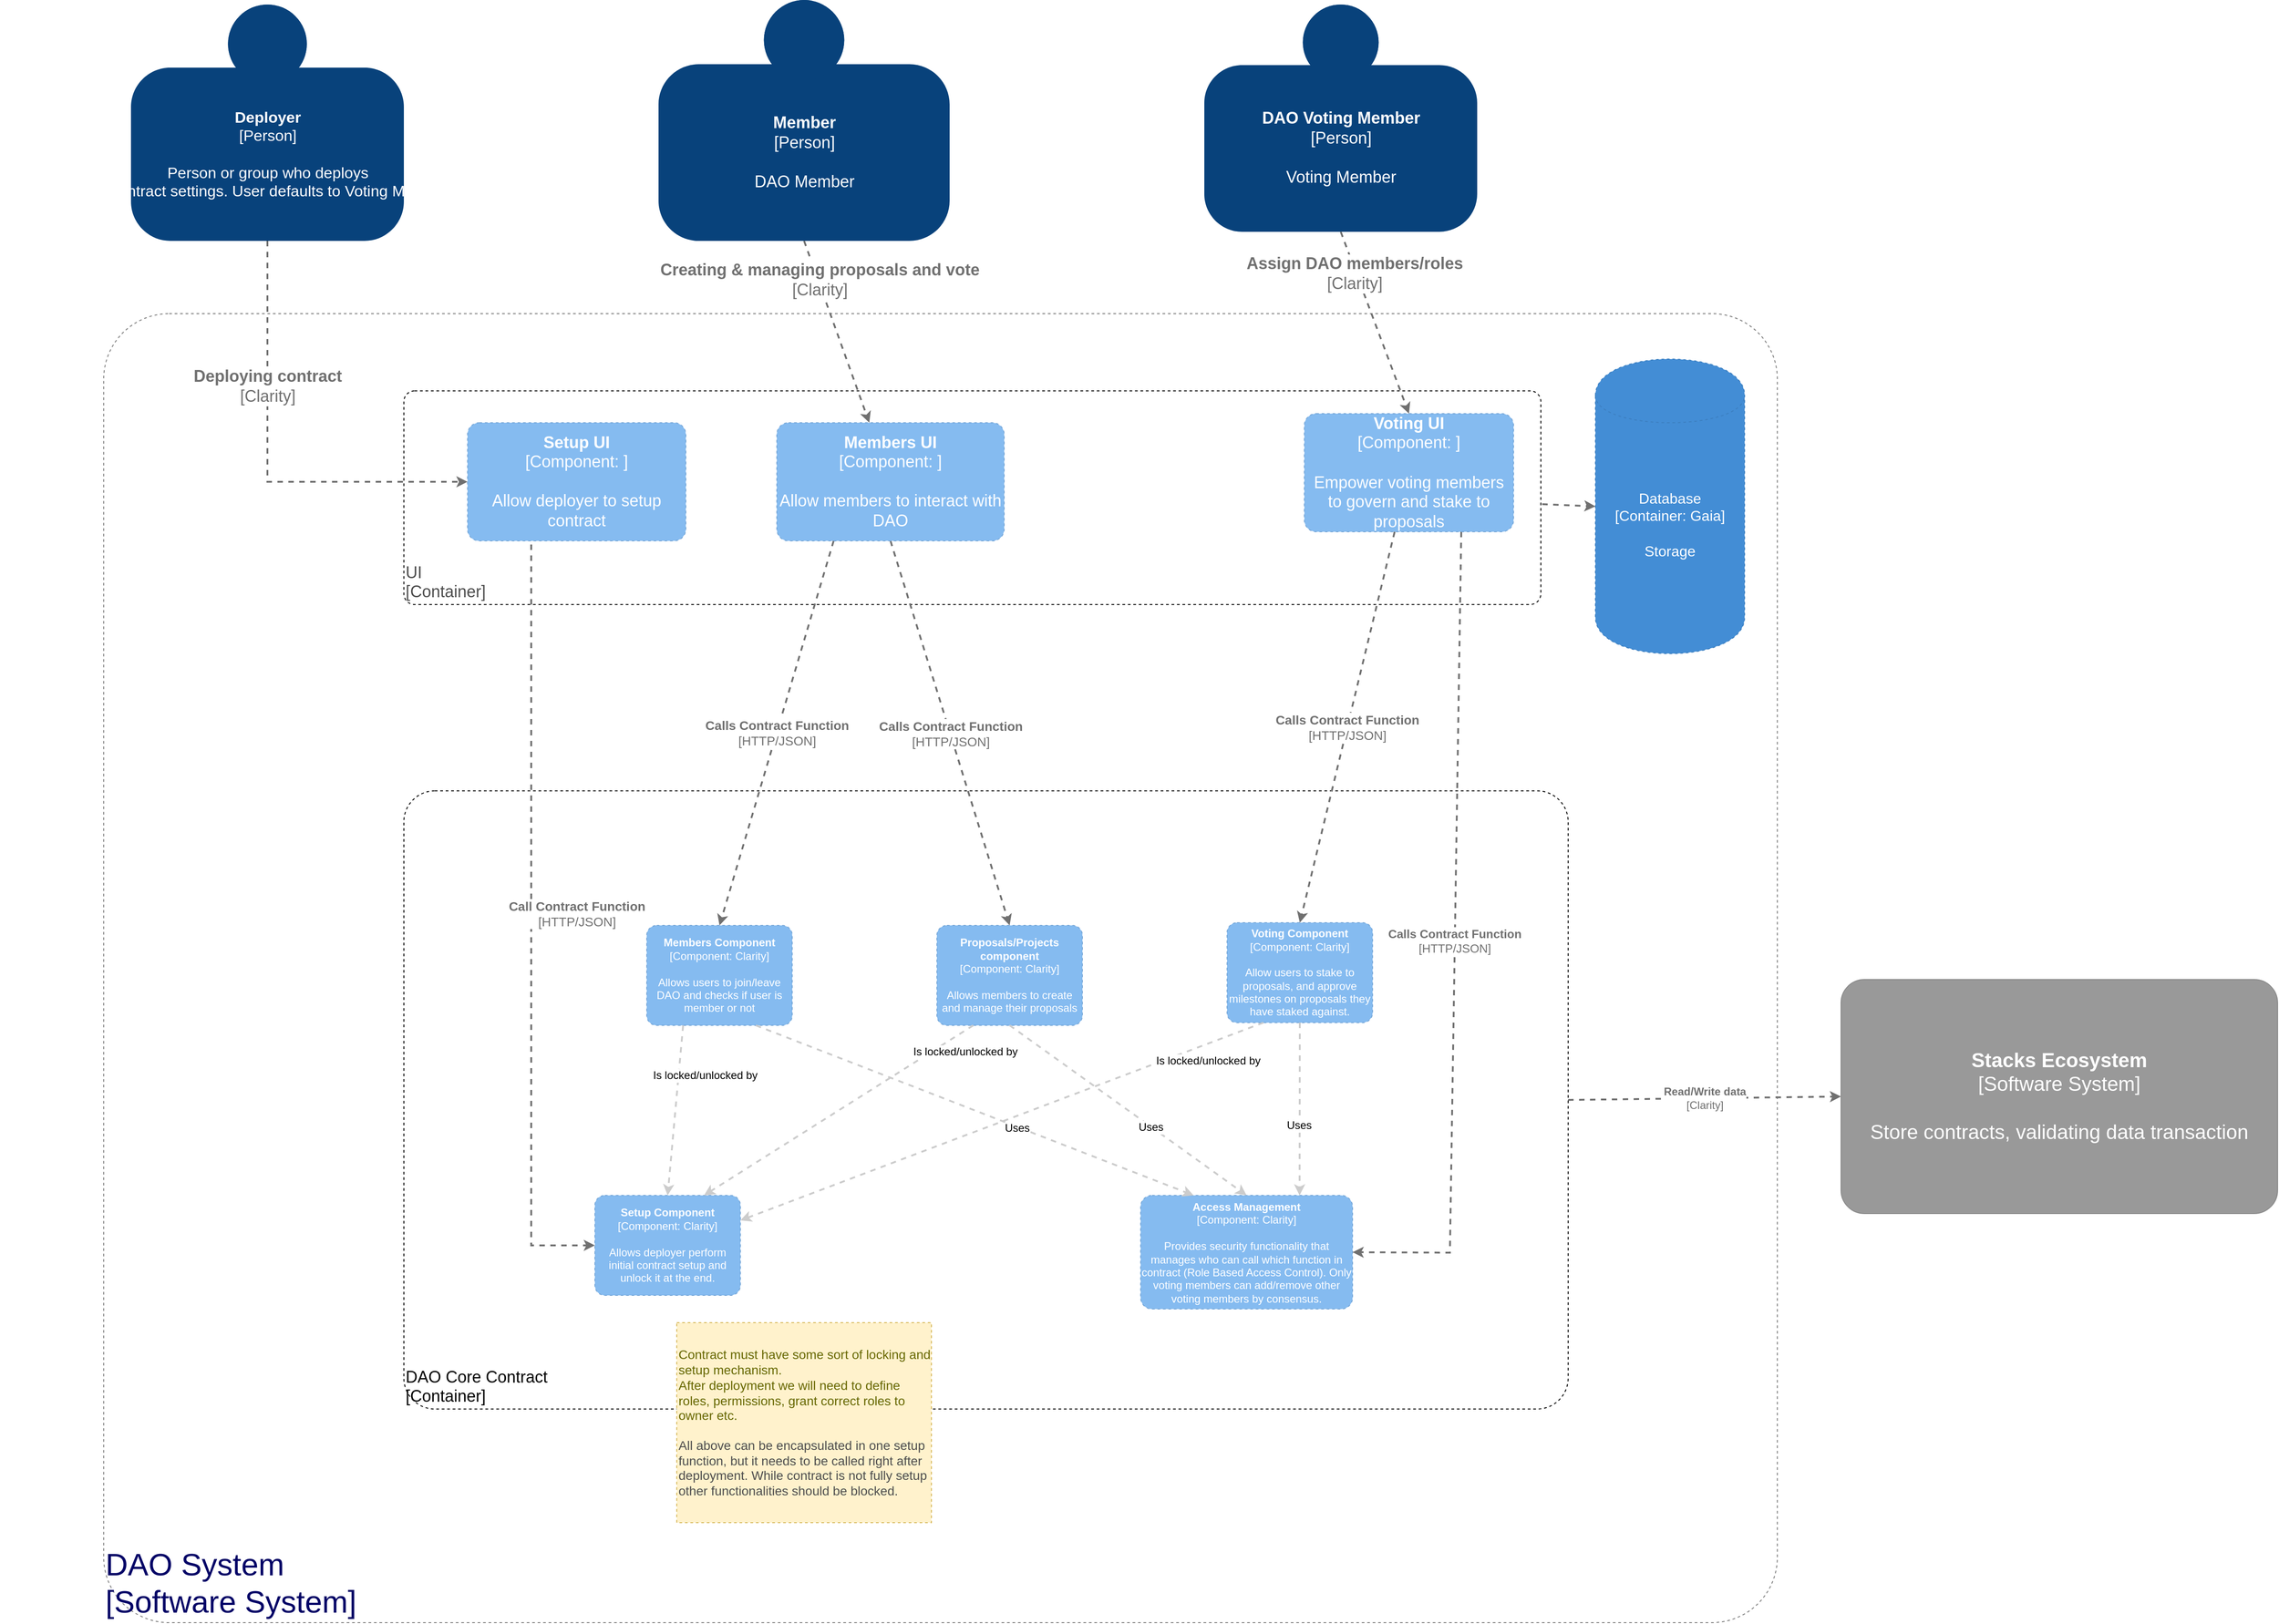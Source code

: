 <?xml version="1.0" encoding="UTF-8"?>
<mxfile version="14.6.11"><diagram id="aERhePumPRoaEYkIOERQ" name="Page-1"><mxGraphModel dx="2404" dy="1990" grid="1" gridSize="10" guides="1" tooltips="1" connect="1" arrows="1" fold="1" page="1" pageScale="1" pageWidth="850" pageHeight="1100" math="0" shadow="0"><root><mxCell id="0"/><mxCell id="1" parent="0"/><object placeholders="1" c4Name="DAO System" c4Type="ExecutionEnvironment" c4Application="Software System" label="&lt;div style=&quot;text-align: left; font-size: 34px;&quot;&gt;%c4Name%&lt;/div&gt;&lt;div style=&quot;text-align: left; font-size: 34px;&quot;&gt;[%c4Application%]&lt;/div&gt;" id="G9xw2XFNAlZn5lN4kII1-1"><mxCell style="rounded=1;whiteSpace=wrap;html=1;labelBackgroundColor=none;fillColor=#ffffff;align=left;arcSize=5;verticalAlign=bottom;metaEdit=1;metaData={&quot;c4Type&quot;:{&quot;editable&quot;:false}};points=[[0.25,0,0],[0.5,0,0],[0.75,0,0],[1,0.25,0],[1,0.5,0],[1,0.75,0],[0.75,1,0],[0.5,1,0],[0.25,1,0],[0,0.75,0],[0,0.5,0],[0,0.25,0]];shadow=0;glass=0;dashed=1;sketch=0;fontSize=34;fontColor=#000066;strokeColor=#808080;" vertex="1" parent="1"><mxGeometry x="-430" y="100" width="1840" height="1440" as="geometry"/></mxCell></object><object placeholders="1" c4Type="Database" c4Technology="Gaia" c4Description="Storage" label="%c4Type%&lt;div style=&quot;font-size: 16px;&quot;&gt;[Container:&amp;nbsp;%c4Technology%]&lt;/div&gt;&lt;br style=&quot;font-size: 16px;&quot;&gt;&lt;div style=&quot;font-size: 16px;&quot;&gt;%c4Description%&lt;/div&gt;" id="G9xw2XFNAlZn5lN4kII1-2"><mxCell style="shape=cylinder;whiteSpace=wrap;html=1;boundedLbl=1;rounded=0;labelBackgroundColor=none;fillColor=#438DD5;fontSize=16;fontColor=#ffffff;align=center;strokeColor=#3C7FC0;metaEdit=1;points=[[0.5,0,0],[1,0.25,0],[1,0.5,0],[1,0.75,0],[0.5,1,0],[0,0.75,0],[0,0.5,0],[0,0.25,0]];metaData={&quot;c4Type&quot;:{&quot;editable&quot;:false}};shadow=0;glass=0;dashed=1;sketch=0;" vertex="1" parent="1"><mxGeometry x="1210" y="150" width="164" height="324" as="geometry"/></mxCell></object><object placeholders="1" c4Type="Relationship" c4Technology="Clarity" c4Description="Read/Write data" label="&lt;div style=&quot;text-align: left&quot;&gt;&lt;div style=&quot;text-align: center&quot;&gt;&lt;b&gt;%c4Description%&lt;/b&gt;&lt;/div&gt;&lt;div style=&quot;text-align: center&quot;&gt;[%c4Technology%]&lt;/div&gt;&lt;/div&gt;" id="G9xw2XFNAlZn5lN4kII1-3"><mxCell style="edgeStyle=none;rounded=0;html=1;jettySize=auto;orthogonalLoop=1;strokeColor=#707070;strokeWidth=2;fontColor=#707070;jumpStyle=none;dashed=1;metaEdit=1;metaData={&quot;c4Type&quot;:{&quot;editable&quot;:false}};fontSize=12;exitX=1;exitY=0.5;exitDx=0;exitDy=0;exitPerimeter=0;entryX=0;entryY=0.5;entryDx=0;entryDy=0;entryPerimeter=0;" edge="1" parent="1" source="G9xw2XFNAlZn5lN4kII1-6" target="G9xw2XFNAlZn5lN4kII1-5"><mxGeometry width="160" relative="1" as="geometry"><mxPoint x="690" y="746" as="sourcePoint"/><mxPoint x="1170" y="746" as="targetPoint"/></mxGeometry></mxCell></object><object placeholders="1" c4Type="Relationship" c4Technology="HTTP/JSON" c4Description="Read/Write" label="&lt;div style=&quot;text-align: left&quot;&gt;&lt;div style=&quot;text-align: center&quot;&gt;&lt;b&gt;%c4Description%&lt;/b&gt;&lt;/div&gt;&lt;div style=&quot;text-align: center&quot;&gt;[%c4Technology%]&lt;/div&gt;&lt;/div&gt;" id="G9xw2XFNAlZn5lN4kII1-4"><mxCell style="edgeStyle=none;rounded=0;html=1;jettySize=auto;orthogonalLoop=1;strokeColor=#707070;strokeWidth=2;fontColor=#707070;jumpStyle=none;dashed=1;metaEdit=1;metaData={&quot;c4Type&quot;:{&quot;editable&quot;:false}};fontSize=12;exitX=1;exitY=0.5;exitDx=0;exitDy=0;exitPerimeter=0;entryX=0;entryY=0.5;entryDx=0;entryDy=0;entryPerimeter=0;" edge="1" parent="1" target="G9xw2XFNAlZn5lN4kII1-2"><mxGeometry width="160" relative="1" as="geometry"><mxPoint x="540" y="285" as="sourcePoint"/><mxPoint x="866" y="440.678" as="targetPoint"/></mxGeometry></mxCell></object><object placeholders="1" c4Name="Stacks Ecosystem" c4Type="Software System" c4Description="Store contracts, validating data transaction" label="&lt;b style=&quot;font-size: 22px;&quot;&gt;%c4Name%&lt;/b&gt;&lt;div style=&quot;font-size: 22px;&quot;&gt;[%c4Type%]&lt;/div&gt;&lt;br style=&quot;font-size: 22px;&quot;&gt;&lt;div style=&quot;font-size: 22px;&quot;&gt;%c4Description%&lt;/div&gt;" id="G9xw2XFNAlZn5lN4kII1-5"><mxCell style="rounded=1;whiteSpace=wrap;html=1;labelBackgroundColor=none;fillColor=#999999;fontColor=#ffffff;align=center;arcSize=10;strokeColor=#8A8A8A;metaEdit=1;metaData={&quot;c4Type&quot;:{&quot;editable&quot;:false}};points=[[0.25,0,0],[0.5,0,0],[0.75,0,0],[1,0.25,0],[1,0.5,0],[1,0.75,0],[0.75,1,0],[0.5,1,0],[0.25,1,0],[0,0.75,0],[0,0.5,0],[0,0.25,0]];fontSize=22;" vertex="1" parent="1"><mxGeometry x="1480" y="832.5" width="480" height="257.5" as="geometry"/></mxCell></object><object placeholders="1" c4Name="DAO Core Contract" c4Type="ExecutionEnvironment" c4Application="Container" label="&lt;div style=&quot;text-align: left; font-size: 18px;&quot;&gt;%c4Name%&lt;/div&gt;&lt;div style=&quot;text-align: left; font-size: 18px;&quot;&gt;[%c4Application%]&lt;/div&gt;" id="G9xw2XFNAlZn5lN4kII1-6"><mxCell style="rounded=1;whiteSpace=wrap;html=1;labelBackgroundColor=none;fillColor=#ffffff;fontColor=#000000;align=left;arcSize=5;strokeColor=#000000;verticalAlign=bottom;metaEdit=1;metaData={&quot;c4Type&quot;:{&quot;editable&quot;:false}};points=[[0.25,0,0],[0.5,0,0],[0.75,0,0],[1,0.25,0],[1,0.5,0],[1,0.75,0],[0.75,1,0],[0.5,1,0],[0.25,1,0],[0,0.75,0],[0,0.5,0],[0,0.25,0]];dashed=1;fontFamily=Helvetica;fontSize=18;" vertex="1" parent="1"><mxGeometry x="-100" y="625" width="1280" height="680" as="geometry"/></mxCell></object><object placeholders="1" c4Name="Members Component" c4Type="Component" c4Technology="Clarity" c4Description="Allows users to join/leave DAO and checks if user is member or not" label="&lt;b&gt;%c4Name%&lt;/b&gt;&lt;div&gt;[%c4Type%: %c4Technology%]&lt;/div&gt;&lt;br&gt;&lt;div&gt;%c4Description%&lt;/div&gt;" id="G9xw2XFNAlZn5lN4kII1-7"><mxCell style="rounded=1;whiteSpace=wrap;html=1;labelBackgroundColor=none;fillColor=#85BBF0;fontColor=#ffffff;align=center;arcSize=10;strokeColor=#78A8D8;metaEdit=1;metaData={&quot;c4Type&quot;:{&quot;editable&quot;:false}};points=[[0.25,0,0],[0.5,0,0],[0.75,0,0],[1,0.25,0],[1,0.5,0],[1,0.75,0],[0.75,1,0],[0.5,1,0],[0.25,1,0],[0,0.75,0],[0,0.5,0],[0,0.25,0]];shadow=0;glass=0;dashed=1;sketch=0;fontSize=12;" vertex="1" parent="1"><mxGeometry x="167" y="773" width="160" height="110.0" as="geometry"/></mxCell></object><object placeholders="1" c4Name="Access Management" c4Type="Component" c4Technology="Clarity" c4Description="Provides security functionality that manages who can call which function in contract (Role Based Access Control). Only voting members can add/remove other  voting members by consensus." label="&lt;b&gt;%c4Name%&lt;/b&gt;&lt;div&gt;[%c4Type%: %c4Technology%]&lt;/div&gt;&lt;br&gt;&lt;div&gt;%c4Description%&lt;/div&gt;" id="G9xw2XFNAlZn5lN4kII1-8"><mxCell style="rounded=1;whiteSpace=wrap;html=1;labelBackgroundColor=none;fillColor=#85BBF0;fontColor=#ffffff;align=center;arcSize=10;strokeColor=#78A8D8;metaEdit=1;metaData={&quot;c4Type&quot;:{&quot;editable&quot;:false}};points=[[0.25,0,0],[0.5,0,0],[0.75,0,0],[1,0.25,0],[1,0.5,0],[1,0.75,0],[0.75,1,0],[0.5,1,0],[0.25,1,0],[0,0.75,0],[0,0.5,0],[0,0.25,0]];shadow=0;glass=0;dashed=1;sketch=0;fontSize=12;" vertex="1" parent="1"><mxGeometry x="710" y="1070" width="233" height="125" as="geometry"/></mxCell></object><object placeholders="1" c4Name="Proposals/Projects component" c4Type="Component" c4Technology="Clarity" c4Description="Allows members to create and manage their proposals" label="&lt;b&gt;%c4Name%&lt;/b&gt;&lt;div&gt;[%c4Type%: %c4Technology%]&lt;/div&gt;&lt;br&gt;&lt;div&gt;%c4Description%&lt;/div&gt;" id="G9xw2XFNAlZn5lN4kII1-9"><mxCell style="rounded=1;whiteSpace=wrap;html=1;labelBackgroundColor=none;fillColor=#85BBF0;fontColor=#ffffff;align=center;arcSize=10;strokeColor=#78A8D8;metaEdit=1;metaData={&quot;c4Type&quot;:{&quot;editable&quot;:false}};points=[[0.25,0,0],[0.5,0,0],[0.75,0,0],[1,0.25,0],[1,0.5,0],[1,0.75,0],[0.75,1,0],[0.5,1,0],[0.25,1,0],[0,0.75,0],[0,0.5,0],[0,0.25,0]];shadow=0;glass=0;dashed=1;sketch=0;fontSize=12;" vertex="1" parent="1"><mxGeometry x="486" y="773" width="160" height="110.0" as="geometry"/></mxCell></object><object placeholders="1" c4Name="Voting Component" c4Type="Component" c4Technology="Clarity" c4Description="Allow users to stake to proposals, and approve milestones on proposals they have staked against." label="&lt;b&gt;%c4Name%&lt;/b&gt;&lt;div&gt;[%c4Type%: %c4Technology%]&lt;/div&gt;&lt;br&gt;&lt;div&gt;%c4Description%&lt;/div&gt;" id="G9xw2XFNAlZn5lN4kII1-10"><mxCell style="rounded=1;whiteSpace=wrap;html=1;labelBackgroundColor=none;fillColor=#85BBF0;fontColor=#ffffff;align=center;arcSize=10;strokeColor=#78A8D8;metaEdit=1;metaData={&quot;c4Type&quot;:{&quot;editable&quot;:false}};points=[[0.25,0,0],[0.5,0,0],[0.75,0,0],[1,0.25,0],[1,0.5,0],[1,0.75,0],[0.75,1,0],[0.5,1,0],[0.25,1,0],[0,0.75,0],[0,0.5,0],[0,0.25,0]];shadow=0;glass=0;dashed=1;sketch=0;fontSize=12;" vertex="1" parent="1"><mxGeometry x="805" y="770" width="160" height="110.0" as="geometry"/></mxCell></object><object placeholders="1" c4Name="Setup Component" c4Type="Component" c4Technology="Clarity" c4Description="Allows deployer perform initial contract setup and unlock it at the end." label="&lt;b&gt;%c4Name%&lt;/b&gt;&lt;div&gt;[%c4Type%: %c4Technology%]&lt;/div&gt;&lt;br&gt;&lt;div&gt;%c4Description%&lt;/div&gt;" id="G9xw2XFNAlZn5lN4kII1-11"><mxCell style="rounded=1;whiteSpace=wrap;html=1;labelBackgroundColor=none;fillColor=#85BBF0;fontColor=#ffffff;align=center;arcSize=10;strokeColor=#78A8D8;metaEdit=1;metaData={&quot;c4Type&quot;:{&quot;editable&quot;:false}};points=[[0.25,0,0],[0.5,0,0],[0.75,0,0],[1,0.25,0],[1,0.5,0],[1,0.75,0],[0.75,1,0],[0.5,1,0],[0.25,1,0],[0,0.75,0],[0,0.5,0],[0,0.25,0]];shadow=0;glass=0;dashed=1;sketch=0;fontSize=12;" vertex="1" parent="1"><mxGeometry x="110" y="1070" width="160" height="110.0" as="geometry"/></mxCell></object><mxCell id="G9xw2XFNAlZn5lN4kII1-12" value="" style="endArrow=classic;html=1;fontSize=12;strokeWidth=2;dashed=1;exitX=0.25;exitY=1;exitDx=0;exitDy=0;exitPerimeter=0;entryX=0.5;entryY=0;entryDx=0;entryDy=0;entryPerimeter=0;strokeColor=#CCCCCC;" edge="1" parent="1" source="G9xw2XFNAlZn5lN4kII1-7" target="G9xw2XFNAlZn5lN4kII1-11"><mxGeometry x="174" y="202" width="50" height="50" as="geometry"><mxPoint x="353" y="1176" as="sourcePoint"/><mxPoint x="336" y="1363" as="targetPoint"/></mxGeometry></mxCell><mxCell id="G9xw2XFNAlZn5lN4kII1-13" value="Is locked/unlocked by" style="edgeLabel;html=1;align=center;verticalAlign=middle;resizable=0;points=[];fontSize=12;" vertex="1" connectable="0" parent="G9xw2XFNAlZn5lN4kII1-12"><mxGeometry x="0.191" y="-1" relative="1" as="geometry"><mxPoint x="35" y="-57" as="offset"/></mxGeometry></mxCell><mxCell id="G9xw2XFNAlZn5lN4kII1-14" value="" style="endArrow=classic;html=1;fontSize=12;strokeWidth=2;dashed=1;exitX=0.75;exitY=1;exitDx=0;exitDy=0;exitPerimeter=0;strokeColor=#CCCCCC;entryX=0.25;entryY=0;entryDx=0;entryDy=0;entryPerimeter=0;" edge="1" parent="1" source="G9xw2XFNAlZn5lN4kII1-7" target="G9xw2XFNAlZn5lN4kII1-8"><mxGeometry x="254" y="159" width="50" height="50" as="geometry"><mxPoint x="393" y="1176" as="sourcePoint"/><mxPoint x="630.456" y="1358" as="targetPoint"/></mxGeometry></mxCell><mxCell id="G9xw2XFNAlZn5lN4kII1-15" value="Uses" style="edgeLabel;html=1;align=center;verticalAlign=middle;resizable=0;points=[];fontSize=12;" vertex="1" connectable="0" parent="G9xw2XFNAlZn5lN4kII1-14"><mxGeometry x="0.191" y="-1" relative="1" as="geometry"><mxPoint as="offset"/></mxGeometry></mxCell><mxCell id="G9xw2XFNAlZn5lN4kII1-16" value="" style="endArrow=classic;html=1;fontSize=12;strokeWidth=2;dashed=1;exitX=0.5;exitY=1;exitDx=0;exitDy=0;exitPerimeter=0;strokeColor=#CCCCCC;entryX=0.5;entryY=0;entryDx=0;entryDy=0;entryPerimeter=0;" edge="1" parent="1" source="G9xw2XFNAlZn5lN4kII1-9" target="G9xw2XFNAlZn5lN4kII1-8"><mxGeometry x="112" y="-129" width="50" height="50" as="geometry"><mxPoint x="570" y="888" as="sourcePoint"/><mxPoint x="570" y="1070" as="targetPoint"/></mxGeometry></mxCell><mxCell id="G9xw2XFNAlZn5lN4kII1-17" value="Uses" style="edgeLabel;html=1;align=center;verticalAlign=middle;resizable=0;points=[];fontSize=12;" vertex="1" connectable="0" parent="G9xw2XFNAlZn5lN4kII1-16"><mxGeometry x="0.191" y="-1" relative="1" as="geometry"><mxPoint as="offset"/></mxGeometry></mxCell><mxCell id="G9xw2XFNAlZn5lN4kII1-18" value="" style="endArrow=classic;html=1;fontSize=12;strokeWidth=2;dashed=1;exitX=0.25;exitY=1;exitDx=0;exitDy=0;exitPerimeter=0;entryX=0.75;entryY=0;entryDx=0;entryDy=0;entryPerimeter=0;strokeColor=#CCCCCC;" edge="1" parent="1" source="G9xw2XFNAlZn5lN4kII1-9" target="G9xw2XFNAlZn5lN4kII1-11"><mxGeometry x="304" y="293" width="50" height="50" as="geometry"><mxPoint x="682" y="1186" as="sourcePoint"/><mxPoint x="346" y="1373" as="targetPoint"/></mxGeometry></mxCell><mxCell id="G9xw2XFNAlZn5lN4kII1-19" value="Is locked/unlocked by" style="edgeLabel;html=1;align=center;verticalAlign=middle;resizable=0;points=[];fontSize=12;" vertex="1" connectable="0" parent="G9xw2XFNAlZn5lN4kII1-18"><mxGeometry x="0.191" y="-1" relative="1" as="geometry"><mxPoint x="168" y="-82" as="offset"/></mxGeometry></mxCell><mxCell id="G9xw2XFNAlZn5lN4kII1-20" value="" style="endArrow=classic;html=1;fontSize=12;strokeWidth=2;dashed=1;exitX=0.25;exitY=1;exitDx=0;exitDy=0;exitPerimeter=0;entryX=1;entryY=0.25;entryDx=0;entryDy=0;entryPerimeter=0;strokeColor=#CCCCCC;" edge="1" parent="1" source="G9xw2XFNAlZn5lN4kII1-10" target="G9xw2XFNAlZn5lN4kII1-11"><mxGeometry x="283" y="22.56" width="50" height="50" as="geometry"><mxPoint x="919.08" y="870.44" as="sourcePoint"/><mxPoint x="310" y="1059.56" as="targetPoint"/></mxGeometry></mxCell><mxCell id="G9xw2XFNAlZn5lN4kII1-21" value="Is locked/unlocked by" style="edgeLabel;html=1;align=center;verticalAlign=middle;resizable=0;points=[];fontSize=12;" vertex="1" connectable="0" parent="G9xw2XFNAlZn5lN4kII1-20"><mxGeometry x="0.191" y="-1" relative="1" as="geometry"><mxPoint x="281" y="-87" as="offset"/></mxGeometry></mxCell><mxCell id="G9xw2XFNAlZn5lN4kII1-22" value="" style="endArrow=classic;html=1;fontSize=12;strokeWidth=2;dashed=1;exitX=0.5;exitY=1;exitDx=0;exitDy=0;exitPerimeter=0;strokeColor=#CCCCCC;entryX=0.75;entryY=0;entryDx=0;entryDy=0;entryPerimeter=0;" edge="1" parent="1" source="G9xw2XFNAlZn5lN4kII1-10" target="G9xw2XFNAlZn5lN4kII1-8"><mxGeometry x="254" y="159" width="50" height="50" as="geometry"><mxPoint x="1031" y="1173" as="sourcePoint"/><mxPoint x="792.556" y="1358" as="targetPoint"/></mxGeometry></mxCell><mxCell id="G9xw2XFNAlZn5lN4kII1-23" value="Uses" style="edgeLabel;html=1;align=center;verticalAlign=middle;resizable=0;points=[];fontSize=12;" vertex="1" connectable="0" parent="G9xw2XFNAlZn5lN4kII1-22"><mxGeometry x="0.191" y="-1" relative="1" as="geometry"><mxPoint as="offset"/></mxGeometry></mxCell><object placeholders="1" c4Name="UI" c4Type="ExecutionEnvironment" c4Application="Container" label="&lt;div style=&quot;text-align: left; font-size: 18px;&quot;&gt;%c4Name%&lt;/div&gt;&lt;div style=&quot;text-align: left; font-size: 18px;&quot;&gt;[%c4Application%]&lt;/div&gt;" id="G9xw2XFNAlZn5lN4kII1-24"><mxCell style="rounded=1;whiteSpace=wrap;html=1;labelBackgroundColor=none;fillColor=#ffffff;align=left;arcSize=5;strokeColor=#000000;verticalAlign=bottom;metaEdit=1;metaData={&quot;c4Type&quot;:{&quot;editable&quot;:false}};points=[[0.25,0,0],[0.5,0,0],[0.75,0,0],[1,0.25,0],[1,0.5,0],[1,0.75,0],[0.75,1,0],[0.5,1,0],[0.25,1,0],[0,0.75,0],[0,0.5,0],[0,0.25,0]];dashed=1;fontFamily=Helvetica;fontSize=18;fontColor=#4D4D4D;" vertex="1" parent="1"><mxGeometry x="-100" y="185" width="1250" height="235" as="geometry"/></mxCell></object><object placeholders="1" c4Type="Relationship" c4Technology="HTTP/JSON" c4Description="Call Contract Function" label="&lt;div style=&quot;text-align: left&quot;&gt;&lt;div style=&quot;text-align: center&quot;&gt;&lt;b&gt;%c4Description%&lt;/b&gt;&lt;/div&gt;&lt;div style=&quot;text-align: center&quot;&gt;[%c4Technology%]&lt;/div&gt;&lt;/div&gt;" id="G9xw2XFNAlZn5lN4kII1-25"><mxCell style="edgeStyle=none;rounded=0;html=1;entryX=0;entryY=0.5;jettySize=auto;orthogonalLoop=1;strokeColor=#707070;strokeWidth=2;fontColor=#707070;jumpStyle=none;dashed=1;metaEdit=1;metaData={&quot;c4Type&quot;:{&quot;editable&quot;:false}};fontFamily=Helvetica;fontSize=14;exitX=0.5;exitY=1;exitDx=0;exitDy=0;exitPerimeter=0;entryDx=0;entryDy=0;entryPerimeter=0;" edge="1" parent="1" target="G9xw2XFNAlZn5lN4kII1-11"><mxGeometry x="-0.006" y="50" width="160" relative="1" as="geometry"><mxPoint x="40.0" y="330" as="sourcePoint"/><mxPoint x="580" y="600" as="targetPoint"/><Array as="points"><mxPoint x="40" y="1125"/></Array><mxPoint as="offset"/></mxGeometry></mxCell></object><object placeholders="1" c4Type="Relationship" c4Technology="HTTP/JSON" c4Description="Calls Contract Function" label="&lt;div style=&quot;text-align: left&quot;&gt;&lt;div style=&quot;text-align: center&quot;&gt;&lt;b&gt;%c4Description%&lt;/b&gt;&lt;/div&gt;&lt;div style=&quot;text-align: center&quot;&gt;[%c4Technology%]&lt;/div&gt;&lt;/div&gt;" id="G9xw2XFNAlZn5lN4kII1-26"><mxCell style="edgeStyle=none;rounded=0;html=1;entryX=0.5;entryY=0;jettySize=auto;orthogonalLoop=1;strokeColor=#707070;strokeWidth=2;fontColor=#707070;jumpStyle=none;dashed=1;metaEdit=1;metaData={&quot;c4Type&quot;:{&quot;editable&quot;:false}};fontFamily=Helvetica;fontSize=14;exitX=0.25;exitY=1;exitDx=0;exitDy=0;exitPerimeter=0;entryDx=0;entryDy=0;entryPerimeter=0;" edge="1" parent="1" source="G9xw2XFNAlZn5lN4kII1-32" target="G9xw2XFNAlZn5lN4kII1-7"><mxGeometry width="160" relative="1" as="geometry"><mxPoint x="500.0" y="330" as="sourcePoint"/><mxPoint x="580" y="550" as="targetPoint"/></mxGeometry></mxCell></object><object placeholders="1" c4Type="Relationship" c4Technology="HTTP/JSON" c4Description="Calls Contract Function" label="&lt;div style=&quot;text-align: left&quot;&gt;&lt;div style=&quot;text-align: center&quot;&gt;&lt;b&gt;%c4Description%&lt;/b&gt;&lt;/div&gt;&lt;div style=&quot;text-align: center&quot;&gt;[%c4Technology%]&lt;/div&gt;&lt;/div&gt;" id="G9xw2XFNAlZn5lN4kII1-27"><mxCell style="edgeStyle=none;rounded=0;html=1;entryX=0.5;entryY=0;jettySize=auto;orthogonalLoop=1;strokeColor=#707070;strokeWidth=2;fontColor=#707070;jumpStyle=none;dashed=1;metaEdit=1;metaData={&quot;c4Type&quot;:{&quot;editable&quot;:false}};fontFamily=Helvetica;fontSize=14;exitX=0.5;exitY=1;exitDx=0;exitDy=0;exitPerimeter=0;entryDx=0;entryDy=0;entryPerimeter=0;" edge="1" parent="1" source="G9xw2XFNAlZn5lN4kII1-32" target="G9xw2XFNAlZn5lN4kII1-9"><mxGeometry width="160" relative="1" as="geometry"><mxPoint x="540.0" y="330" as="sourcePoint"/><mxPoint x="580" y="550" as="targetPoint"/></mxGeometry></mxCell></object><object placeholders="1" c4Type="Relationship" c4Technology="HTTP/JSON" c4Description="Calls Contract Function" label="&lt;div style=&quot;text-align: left&quot;&gt;&lt;div style=&quot;text-align: center&quot;&gt;&lt;b&gt;%c4Description%&lt;/b&gt;&lt;/div&gt;&lt;div style=&quot;text-align: center&quot;&gt;[%c4Technology%]&lt;/div&gt;&lt;/div&gt;" id="G9xw2XFNAlZn5lN4kII1-28"><mxCell style="edgeStyle=none;rounded=0;html=1;entryX=0.5;entryY=0;jettySize=auto;orthogonalLoop=1;strokeColor=#707070;strokeWidth=2;fontColor=#707070;jumpStyle=none;dashed=1;metaEdit=1;metaData={&quot;c4Type&quot;:{&quot;editable&quot;:false}};fontFamily=Helvetica;fontSize=14;entryDx=0;entryDy=0;entryPerimeter=0;" edge="1" parent="1" source="G9xw2XFNAlZn5lN4kII1-33" target="G9xw2XFNAlZn5lN4kII1-10"><mxGeometry width="160" relative="1" as="geometry"><mxPoint x="580.0" y="330" as="sourcePoint"/><mxPoint x="580" y="550" as="targetPoint"/><Array as="points"/></mxGeometry></mxCell></object><object placeholders="1" c4Type="Relationship" c4Technology="HTTP/JSON" c4Description="Calls Contract Function" label="&lt;div style=&quot;text-align: left&quot;&gt;&lt;div style=&quot;text-align: center&quot;&gt;&lt;b&gt;%c4Description%&lt;/b&gt;&lt;/div&gt;&lt;div style=&quot;text-align: center&quot;&gt;[%c4Technology%]&lt;/div&gt;&lt;/div&gt;" id="G9xw2XFNAlZn5lN4kII1-29"><mxCell style="edgeStyle=none;rounded=0;html=1;jettySize=auto;orthogonalLoop=1;strokeColor=#707070;strokeWidth=2;fontColor=#707070;jumpStyle=none;dashed=1;metaEdit=1;metaData={&quot;c4Type&quot;:{&quot;editable&quot;:false}};fontFamily=Helvetica;fontSize=13;exitX=0.75;exitY=1;exitDx=0;exitDy=0;exitPerimeter=0;entryX=1;entryY=0.5;entryDx=0;entryDy=0;entryPerimeter=0;" edge="1" parent="1" source="G9xw2XFNAlZn5lN4kII1-33" target="G9xw2XFNAlZn5lN4kII1-8"><mxGeometry width="160" relative="1" as="geometry"><mxPoint x="1050" y="340" as="sourcePoint"/><mxPoint x="580" y="690" as="targetPoint"/><Array as="points"><mxPoint x="1050" y="1133"/></Array></mxGeometry></mxCell></object><mxCell id="G9xw2XFNAlZn5lN4kII1-30" value="&lt;span style=&quot;background-color: rgb(255 , 242 , 204)&quot;&gt;&lt;span style=&quot;color: rgb(102 , 102 , 0) ; font-size: 14px&quot;&gt;Contract must have some sort of locking and setup mechanism.&lt;/span&gt;&lt;br style=&quot;color: rgb(102 , 102 , 0) ; font-size: 14px&quot;&gt;&lt;span style=&quot;color: rgb(102 , 102 , 0) ; font-size: 14px&quot;&gt;After deployment we will need to define roles, permissions, grant correct roles to owner etc.&lt;/span&gt;&lt;br style=&quot;color: rgb(102 , 102 , 0) ; font-size: 14px&quot;&gt;&lt;br style=&quot;color: rgb(102 , 102 , 0) ; font-size: 14px&quot;&gt;&lt;span style=&quot;font-size: 14px&quot;&gt;&lt;font color=&quot;#4d4d4d&quot;&gt;All above can be encapsulated in one setup function, but it needs to be called right after deployment. While contract is not fully setup other functionalities should be blocked.&lt;/font&gt;&lt;/span&gt;&lt;/span&gt;" style="text;html=1;strokeColor=#d6b656;align=left;verticalAlign=middle;whiteSpace=wrap;rounded=0;dashed=1;fontFamily=Helvetica;fontSize=13;fillColor=#fff2cc;" vertex="1" parent="1"><mxGeometry x="200" y="1210" width="280" height="220" as="geometry"/></mxCell><object placeholders="1" c4Name="Setup UI" c4Type="Component" c4Technology="" c4Description="Allow deployer to setup contract" label="&lt;b&gt;%c4Name%&lt;/b&gt;&lt;div&gt;[%c4Type%: %c4Technology%]&lt;/div&gt;&lt;br&gt;&lt;div&gt;%c4Description%&lt;/div&gt;" id="G9xw2XFNAlZn5lN4kII1-31"><mxCell style="rounded=1;whiteSpace=wrap;html=1;labelBackgroundColor=none;fillColor=#85BBF0;fontColor=#ffffff;align=center;arcSize=10;strokeColor=#78A8D8;metaEdit=1;metaData={&quot;c4Type&quot;:{&quot;editable&quot;:false}};points=[[0.25,0,0],[0.5,0,0],[0.75,0,0],[1,0.25,0],[1,0.5,0],[1,0.75,0],[0.75,1,0],[0.5,1,0],[0.25,1,0],[0,0.75,0],[0,0.5,0],[0,0.25,0]];dashed=1;fontFamily=Helvetica;fontSize=18;" vertex="1" parent="1"><mxGeometry x="-30" y="220" width="240" height="130" as="geometry"/></mxCell></object><object placeholders="1" c4Name="Members UI" c4Type="Component" c4Technology="" c4Description="Allow members to interact with DAO" label="&lt;b&gt;%c4Name%&lt;/b&gt;&lt;div&gt;[%c4Type%: %c4Technology%]&lt;/div&gt;&lt;br&gt;&lt;div&gt;%c4Description%&lt;/div&gt;" id="G9xw2XFNAlZn5lN4kII1-32"><mxCell style="rounded=1;whiteSpace=wrap;html=1;labelBackgroundColor=none;fillColor=#85BBF0;fontColor=#ffffff;align=center;arcSize=10;strokeColor=#78A8D8;metaEdit=1;metaData={&quot;c4Type&quot;:{&quot;editable&quot;:false}};points=[[0.25,0,0],[0.5,0,0],[0.75,0,0],[1,0.25,0],[1,0.5,0],[1,0.75,0],[0.75,1,0],[0.5,1,0],[0.25,1,0],[0,0.75,0],[0,0.5,0],[0,0.25,0]];dashed=1;fontFamily=Helvetica;fontSize=18;" vertex="1" parent="1"><mxGeometry x="310" y="220" width="250" height="130" as="geometry"/></mxCell></object><object placeholders="1" c4Name="Voting UI" c4Type="Component" c4Technology="" c4Description="Empower voting members to govern and stake to proposals" label="&lt;b&gt;%c4Name%&lt;/b&gt;&lt;div&gt;[%c4Type%: %c4Technology%]&lt;/div&gt;&lt;br&gt;&lt;div&gt;%c4Description%&lt;/div&gt;" id="G9xw2XFNAlZn5lN4kII1-33"><mxCell style="rounded=1;whiteSpace=wrap;html=1;labelBackgroundColor=none;fillColor=#85BBF0;fontColor=#ffffff;align=center;arcSize=10;strokeColor=#78A8D8;metaEdit=1;metaData={&quot;c4Type&quot;:{&quot;editable&quot;:false}};points=[[0.25,0,0],[0.5,0,0],[0.75,0,0],[1,0.25,0],[1,0.5,0],[1,0.75,0],[0.75,1,0],[0.5,1,0],[0.25,1,0],[0,0.75,0],[0,0.5,0],[0,0.25,0]];dashed=1;fontFamily=Helvetica;fontSize=18;" vertex="1" parent="1"><mxGeometry x="890" y="210" width="230" height="130" as="geometry"/></mxCell></object><object placeholders="1" c4Name="Deployer" c4Type="Person" c4Description="Person or group who deploys &#10;and setup base contract settings. User defaults to Voting Member on success." label="&lt;b style=&quot;font-size: 17px;&quot;&gt;%c4Name%&lt;/b&gt;&lt;div style=&quot;font-size: 17px;&quot;&gt;[%c4Type%]&lt;/div&gt;&lt;br style=&quot;font-size: 17px;&quot;&gt;&lt;div style=&quot;font-size: 17px;&quot;&gt;%c4Description%&lt;/div&gt;" id="G9xw2XFNAlZn5lN4kII1-34"><mxCell style="html=1;dashed=0;whitespace=wrap;fillColor=#08427b;strokeColor=none;fontColor=#ffffff;shape=mxgraph.c4.person;align=center;metaEdit=1;points=[[0.5,0,0],[1,0.5,0],[1,0.75,0],[0.75,1,0],[0.5,1,0],[0.25,1,0],[0,0.75,0],[0,0.5,0]];metaData={&quot;c4Type&quot;:{&quot;editable&quot;:false}};fontSize=17;" vertex="1" parent="1"><mxGeometry x="-400" y="-240" width="300" height="260" as="geometry"/></mxCell></object><object placeholders="1" c4Name="DAO Voting Member" c4Type="Person" c4Description="Voting Member" label="&lt;b style=&quot;font-size: 18px;&quot;&gt;%c4Name%&lt;/b&gt;&lt;div style=&quot;font-size: 18px;&quot;&gt;[%c4Type%]&lt;/div&gt;&lt;br style=&quot;font-size: 18px;&quot;&gt;&lt;div style=&quot;font-size: 18px;&quot;&gt;%c4Description%&lt;/div&gt;" id="G9xw2XFNAlZn5lN4kII1-35"><mxCell style="html=1;dashed=0;whitespace=wrap;fillColor=#08427b;strokeColor=none;fontColor=#ffffff;shape=mxgraph.c4.person;align=center;metaEdit=1;points=[[0.5,0,0],[1,0.5,0],[1,0.75,0],[0.75,1,0],[0.5,1,0],[0.25,1,0],[0,0.75,0],[0,0.5,0]];metaData={&quot;c4Type&quot;:{&quot;editable&quot;:false}};fontSize=18;" vertex="1" parent="1"><mxGeometry x="780" y="-240" width="300" height="250" as="geometry"/></mxCell></object><object placeholders="1" c4Name="Member" c4Type="Person" c4Description="DAO Member" label="&lt;b style=&quot;font-size: 18px;&quot;&gt;%c4Name%&lt;/b&gt;&lt;div style=&quot;font-size: 18px;&quot;&gt;[%c4Type%]&lt;/div&gt;&lt;br style=&quot;font-size: 18px;&quot;&gt;&lt;div style=&quot;font-size: 18px;&quot;&gt;%c4Description%&lt;/div&gt;" id="G9xw2XFNAlZn5lN4kII1-36"><mxCell style="html=1;dashed=0;whitespace=wrap;fillColor=#08427b;strokeColor=none;fontColor=#ffffff;shape=mxgraph.c4.person;align=center;metaEdit=1;points=[[0.5,0,0],[1,0.5,0],[1,0.75,0],[0.75,1,0],[0.5,1,0],[0.25,1,0],[0,0.75,0],[0,0.5,0]];metaData={&quot;c4Type&quot;:{&quot;editable&quot;:false}};fontSize=18;" vertex="1" parent="1"><mxGeometry x="180" y="-245" width="320" height="265" as="geometry"/></mxCell></object><object placeholders="1" c4Type="Relationship" c4Technology="Clarity" c4Description="Deploying contract" label="&lt;div style=&quot;text-align: left&quot;&gt;&lt;div style=&quot;text-align: center&quot;&gt;&lt;b&gt;%c4Description%&lt;/b&gt;&lt;/div&gt;&lt;div style=&quot;text-align: center&quot;&gt;[%c4Technology%]&lt;/div&gt;&lt;/div&gt;" id="G9xw2XFNAlZn5lN4kII1-38"><mxCell style="edgeStyle=none;rounded=0;html=1;entryX=0;entryY=0.5;jettySize=auto;orthogonalLoop=1;strokeColor=#707070;strokeWidth=2;fontColor=#707070;jumpStyle=none;dashed=1;metaEdit=1;metaData={&quot;c4Type&quot;:{&quot;editable&quot;:false}};fontFamily=Helvetica;fontSize=18;exitX=0.5;exitY=1;exitDx=0;exitDy=0;exitPerimeter=0;entryDx=0;entryDy=0;entryPerimeter=0;" edge="1" parent="1" source="G9xw2XFNAlZn5lN4kII1-34" target="G9xw2XFNAlZn5lN4kII1-31"><mxGeometry x="-0.34" width="160" relative="1" as="geometry"><mxPoint x="410" y="410" as="sourcePoint"/><mxPoint x="570" y="410" as="targetPoint"/><Array as="points"><mxPoint x="-250" y="285"/></Array><mxPoint as="offset"/></mxGeometry></mxCell></object><object placeholders="1" c4Type="Relationship" c4Technology="Clarity" c4Description="Creating &amp; managing proposals and vote" label="&lt;div style=&quot;text-align: left&quot;&gt;&lt;div style=&quot;text-align: center&quot;&gt;&lt;b&gt;%c4Description%&lt;/b&gt;&lt;/div&gt;&lt;div style=&quot;text-align: center&quot;&gt;[%c4Technology%]&lt;/div&gt;&lt;/div&gt;" id="G9xw2XFNAlZn5lN4kII1-40"><mxCell style="edgeStyle=none;rounded=0;html=1;jettySize=auto;orthogonalLoop=1;strokeColor=#707070;strokeWidth=2;fontColor=#707070;jumpStyle=none;dashed=1;metaEdit=1;metaData={&quot;c4Type&quot;:{&quot;editable&quot;:false}};fontFamily=Helvetica;fontSize=18;exitX=0.5;exitY=1;exitDx=0;exitDy=0;exitPerimeter=0;" edge="1" parent="1" source="G9xw2XFNAlZn5lN4kII1-36" target="G9xw2XFNAlZn5lN4kII1-32"><mxGeometry x="-0.562" y="1" width="160" relative="1" as="geometry"><mxPoint x="410" y="410" as="sourcePoint"/><mxPoint x="570" y="410" as="targetPoint"/><mxPoint as="offset"/></mxGeometry></mxCell></object><object placeholders="1" c4Type="Relationship" c4Technology="Clarity" c4Description="Assign DAO members/roles" label="&lt;div style=&quot;text-align: left&quot;&gt;&lt;div style=&quot;text-align: center&quot;&gt;&lt;b&gt;%c4Description%&lt;/b&gt;&lt;/div&gt;&lt;div style=&quot;text-align: center&quot;&gt;[%c4Technology%]&lt;/div&gt;&lt;/div&gt;" id="G9xw2XFNAlZn5lN4kII1-41"><mxCell style="edgeStyle=none;rounded=0;html=1;entryX=0.5;entryY=0;jettySize=auto;orthogonalLoop=1;strokeColor=#707070;strokeWidth=2;fontColor=#707070;jumpStyle=none;dashed=1;metaEdit=1;metaData={&quot;c4Type&quot;:{&quot;editable&quot;:false}};fontFamily=Helvetica;fontSize=18;exitX=0.5;exitY=1;exitDx=0;exitDy=0;exitPerimeter=0;entryDx=0;entryDy=0;entryPerimeter=0;" edge="1" parent="1" source="G9xw2XFNAlZn5lN4kII1-35" target="G9xw2XFNAlZn5lN4kII1-33"><mxGeometry x="-0.547" y="-2" width="160" relative="1" as="geometry"><mxPoint x="410" y="410" as="sourcePoint"/><mxPoint x="570" y="410" as="targetPoint"/><mxPoint as="offset"/></mxGeometry></mxCell></object></root></mxGraphModel></diagram></mxfile>
